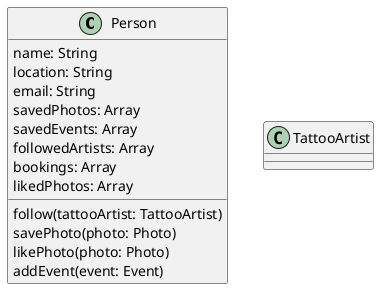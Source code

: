 @startuml Inktank Class Diagram
class Person {
name: String
location: String
email: String
savedPhotos: Array
savedEvents: Array
followedArtists: Array
bookings: Array
likedPhotos: Array
follow(tattooArtist: TattooArtist)
savePhoto(photo: Photo)
likePhoto(photo: Photo)
addEvent(event: Event)



}

class TattooArtist{

}
@enduml